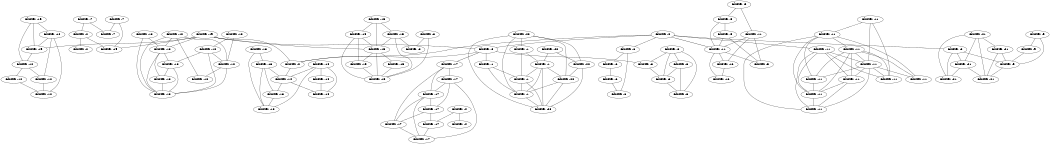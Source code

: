graph G {
	size=7
	0 [label="Cluster :0"]
	1 [label="Cluster :19"]
	2 [label="Cluster :0"]
	3 [label="Cluster :0"]
	4 [label="Cluster :6"]
	5 [label="Cluster :6"]
	6 [label="Cluster :6"]
	7 [label="Cluster :6"]
	8 [label="Cluster :5"]
	9 [label="Cluster :5"]
	10 [label="Cluster :5"]
	11 [label="Cluster :11"]
	12 [label="Cluster :11"]
	13 [label="Cluster :16"]
	14 [label="Cluster :16"]
	15 [label="Cluster :5"]
	16 [label="Cluster :11"]
	17 [label="Cluster :11"]
	18 [label="Cluster :11"]
	19 [label="Cluster :11"]
	20 [label="Cluster :11"]
	21 [label="Cluster :11"]
	22 [label="Cluster :11"]
	23 [label="Cluster :11"]
	24 [label="Cluster :11"]
	25 [label="Cluster :11"]
	26 [label="Cluster :11"]
	27 [label="Cluster :21"]
	28 [label="Cluster :9"]
	29 [label="Cluster :0"]
	30 [label="Cluster :21"]
	31 [label="Cluster :9"]
	32 [label="Cluster :21"]
	33 [label="Cluster :9"]
	34 [label="Cluster :21"]
	35 [label="Cluster :21"]
	36 [label="Cluster :7"]
	37 [label="Cluster :7"]
	38 [label="Cluster :2"]
	39 [label="Cluster :2"]
	40 [label="Cluster :19"]
	41 [label="Cluster :7"]
	42 [label="Cluster :19"]
	43 [label="Cluster :12"]
	44 [label="Cluster :19"]
	45 [label="Cluster :12"]
	46 [label="Cluster :12"]
	47 [label="Cluster :12"]
	48 [label="Cluster :12"]
	49 [label="Cluster :18"]
	50 [label="Cluster :10"]
	51 [label="Cluster :10"]
	52 [label="Cluster :10"]
	53 [label="Cluster :18"]
	54 [label="Cluster :18"]
	55 [label="Cluster :18"]
	56 [label="Cluster :10"]
	57 [label="Cluster :10"]
	58 [label="Cluster :18"]
	59 [label="Cluster :15"]
	60 [label="Cluster :15"]
	61 [label="Cluster :15"]
	62 [label="Cluster :8"]
	63 [label="Cluster :15"]
	64 [label="Cluster :8"]
	65 [label="Cluster :15"]
	66 [label="Cluster :15"]
	67 [label="Cluster :15"]
	68 [label="Cluster :4"]
	69 [label="Cluster :17"]
	70 [label="Cluster :17"]
	71 [label="Cluster :17"]
	72 [label="Cluster :4"]
	73 [label="Cluster :17"]
	74 [label="Cluster :17"]
	75 [label="Cluster :17"]
	76 [label="Cluster :17"]
	77 [label="Cluster :20"]
	78 [label="Cluster :20"]
	79 [label="Cluster :20"]
	80 [label="Cluster :1"]
	81 [label="Cluster :1"]
	82 [label="Cluster :1"]
	83 [label="Cluster :20"]
	84 [label="Cluster :1"]
	85 [label="Cluster :1"]
	86 [label="Cluster :20"]
	87 [label="Cluster :3"]
	88 [label="Cluster :3"]
	89 [label="Cluster :3"]
	90 [label="Cluster :3"]
	91 [label="Cluster :3"]
	92 [label="Cluster :13"]
	93 [label="Cluster :13"]
	94 [label="Cluster :14"]
	95 [label="Cluster :14"]
	96 [label="Cluster :14"]
	97 [label="Cluster :14"]
	98 [label="Cluster :13"]
	99 [label="Cluster :13"]
	0 -- 29
	0 -- 17
	0 -- 12
	0 -- 4
	0 -- 2
	0 -- 3
	1 -- 63
	1 -- 53
	1 -- 44
	1 -- 40
	1 -- 2
	1 -- 3
	2 -- 88
	2 -- 80
	2 -- 69
	2 -- 3
	3 -- 95
	4 -- 5
	4 -- 7
	5 -- 6
	6 -- 7
	8 -- 9
	8 -- 11
	9 -- 10
	9 -- 12
	10 -- 12
	10 -- 15
	11 -- 12
	11 -- 13
	11 -- 15
	12 -- 13
	12 -- 14
	12 -- 15
	13 -- 14
	16 -- 18
	16 -- 20
	16 -- 25
	17 -- 20
	17 -- 23
	17 -- 24
	17 -- 25
	17 -- 26
	18 -- 19
	18 -- 21
	18 -- 22
	18 -- 24
	18 -- 26
	19 -- 20
	19 -- 21
	19 -- 22
	19 -- 23
	19 -- 24
	19 -- 25
	20 -- 21
	20 -- 22
	20 -- 23
	20 -- 25
	20 -- 26
	22 -- 24
	23 -- 24
	23 -- 26
	24 -- 26
	27 -- 30
	27 -- 32
	27 -- 34
	27 -- 35
	28 -- 31
	28 -- 33
	29 -- 30
	29 -- 33
	29 -- 34
	30 -- 34
	30 -- 35
	31 -- 33
	32 -- 33
	32 -- 35
	33 -- 35
	36 -- 38
	36 -- 41
	37 -- 40
	37 -- 41
	38 -- 39
	38 -- 40
	42 -- 43
	42 -- 44
	42 -- 45
	43 -- 44
	43 -- 47
	43 -- 48
	44 -- 45
	45 -- 46
	45 -- 47
	46 -- 48
	47 -- 48
	49 -- 53
	49 -- 58
	50 -- 52
	50 -- 56
	51 -- 53
	51 -- 56
	51 -- 57
	51 -- 58
	52 -- 54
	52 -- 56
	52 -- 58
	53 -- 54
	53 -- 55
	53 -- 58
	54 -- 55
	54 -- 58
	55 -- 58
	56 -- 57
	56 -- 58
	59 -- 60
	59 -- 61
	59 -- 63
	60 -- 63
	60 -- 66
	60 -- 67
	61 -- 63
	61 -- 64
	61 -- 67
	62 -- 64
	62 -- 67
	63 -- 65
	63 -- 66
	63 -- 67
	65 -- 67
	66 -- 67
	68 -- 72
	68 -- 74
	69 -- 70
	69 -- 71
	69 -- 75
	70 -- 71
	70 -- 73
	70 -- 76
	71 -- 73
	71 -- 75
	71 -- 76
	73 -- 74
	73 -- 75
	74 -- 76
	75 -- 76
	77 -- 79
	77 -- 82
	78 -- 79
	78 -- 81
	78 -- 83
	78 -- 85
	78 -- 86
	79 -- 83
	79 -- 86
	80 -- 84
	80 -- 85
	81 -- 82
	81 -- 84
	82 -- 83
	82 -- 84
	82 -- 85
	82 -- 86
	83 -- 85
	83 -- 86
	84 -- 85
	84 -- 86
	85 -- 86
	87 -- 88
	87 -- 89
	87 -- 90
	87 -- 91
	88 -- 90
	89 -- 90
	89 -- 91
	90 -- 91
	92 -- 93
	92 -- 99
	93 -- 95
	93 -- 98
	93 -- 99
	94 -- 95
	94 -- 96
	94 -- 97
	94 -- 99
	95 -- 97
	95 -- 98
	96 -- 97
	98 -- 99
}
